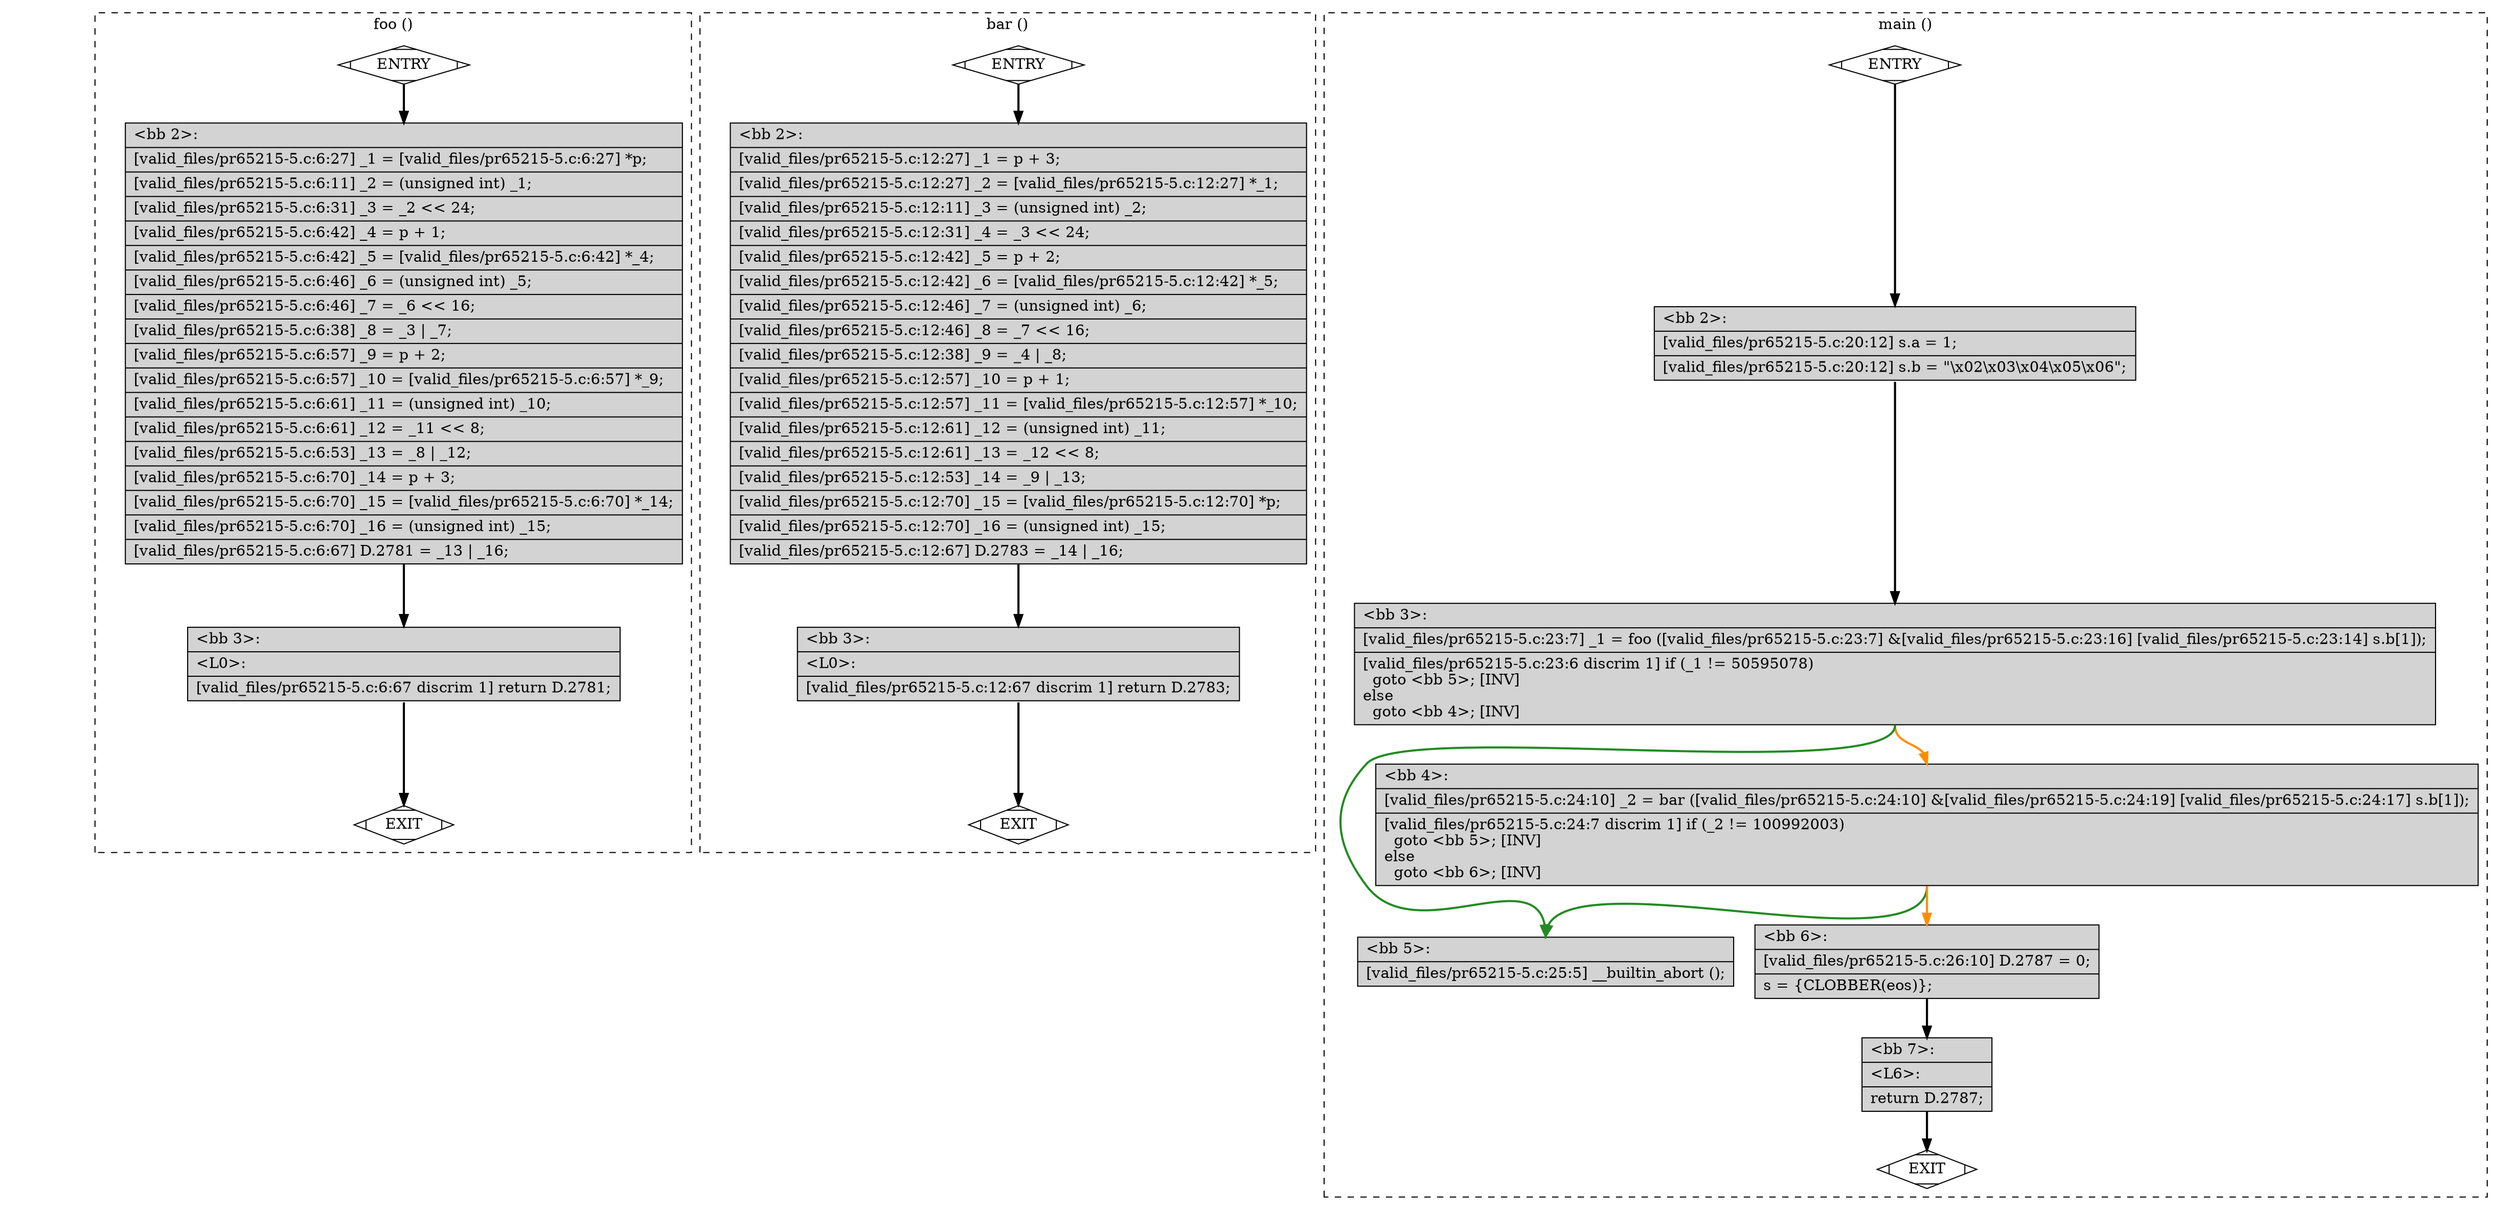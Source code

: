 digraph "a-pr65215-5.c.015t.cfg" {
overlap=false;
subgraph "cluster_foo" {
	style="dashed";
	color="black";
	label="foo ()";
	fn_0_basic_block_0 [shape=Mdiamond,style=filled,fillcolor=white,label="ENTRY"];

	fn_0_basic_block_1 [shape=Mdiamond,style=filled,fillcolor=white,label="EXIT"];

	fn_0_basic_block_2 [shape=record,style=filled,fillcolor=lightgrey,label="{\<bb\ 2\>:\l\
|[valid_files/pr65215-5.c:6:27]\ _1\ =\ [valid_files/pr65215-5.c:6:27]\ *p;\l\
|[valid_files/pr65215-5.c:6:11]\ _2\ =\ (unsigned\ int)\ _1;\l\
|[valid_files/pr65215-5.c:6:31]\ _3\ =\ _2\ \<\<\ 24;\l\
|[valid_files/pr65215-5.c:6:42]\ _4\ =\ p\ +\ 1;\l\
|[valid_files/pr65215-5.c:6:42]\ _5\ =\ [valid_files/pr65215-5.c:6:42]\ *_4;\l\
|[valid_files/pr65215-5.c:6:46]\ _6\ =\ (unsigned\ int)\ _5;\l\
|[valid_files/pr65215-5.c:6:46]\ _7\ =\ _6\ \<\<\ 16;\l\
|[valid_files/pr65215-5.c:6:38]\ _8\ =\ _3\ \|\ _7;\l\
|[valid_files/pr65215-5.c:6:57]\ _9\ =\ p\ +\ 2;\l\
|[valid_files/pr65215-5.c:6:57]\ _10\ =\ [valid_files/pr65215-5.c:6:57]\ *_9;\l\
|[valid_files/pr65215-5.c:6:61]\ _11\ =\ (unsigned\ int)\ _10;\l\
|[valid_files/pr65215-5.c:6:61]\ _12\ =\ _11\ \<\<\ 8;\l\
|[valid_files/pr65215-5.c:6:53]\ _13\ =\ _8\ \|\ _12;\l\
|[valid_files/pr65215-5.c:6:70]\ _14\ =\ p\ +\ 3;\l\
|[valid_files/pr65215-5.c:6:70]\ _15\ =\ [valid_files/pr65215-5.c:6:70]\ *_14;\l\
|[valid_files/pr65215-5.c:6:70]\ _16\ =\ (unsigned\ int)\ _15;\l\
|[valid_files/pr65215-5.c:6:67]\ D.2781\ =\ _13\ \|\ _16;\l\
}"];

	fn_0_basic_block_3 [shape=record,style=filled,fillcolor=lightgrey,label="{\<bb\ 3\>:\l\
|\<L0\>:\l\
|[valid_files/pr65215-5.c:6:67\ discrim\ 1]\ return\ D.2781;\l\
}"];

	fn_0_basic_block_0:s -> fn_0_basic_block_2:n [style="solid,bold",color=black,weight=100,constraint=true];
	fn_0_basic_block_2:s -> fn_0_basic_block_3:n [style="solid,bold",color=black,weight=100,constraint=true];
	fn_0_basic_block_3:s -> fn_0_basic_block_1:n [style="solid,bold",color=black,weight=10,constraint=true];
	fn_0_basic_block_0:s -> fn_0_basic_block_1:n [style="invis",constraint=true];
}
subgraph "cluster_bar" {
	style="dashed";
	color="black";
	label="bar ()";
	fn_1_basic_block_0 [shape=Mdiamond,style=filled,fillcolor=white,label="ENTRY"];

	fn_1_basic_block_1 [shape=Mdiamond,style=filled,fillcolor=white,label="EXIT"];

	fn_1_basic_block_2 [shape=record,style=filled,fillcolor=lightgrey,label="{\<bb\ 2\>:\l\
|[valid_files/pr65215-5.c:12:27]\ _1\ =\ p\ +\ 3;\l\
|[valid_files/pr65215-5.c:12:27]\ _2\ =\ [valid_files/pr65215-5.c:12:27]\ *_1;\l\
|[valid_files/pr65215-5.c:12:11]\ _3\ =\ (unsigned\ int)\ _2;\l\
|[valid_files/pr65215-5.c:12:31]\ _4\ =\ _3\ \<\<\ 24;\l\
|[valid_files/pr65215-5.c:12:42]\ _5\ =\ p\ +\ 2;\l\
|[valid_files/pr65215-5.c:12:42]\ _6\ =\ [valid_files/pr65215-5.c:12:42]\ *_5;\l\
|[valid_files/pr65215-5.c:12:46]\ _7\ =\ (unsigned\ int)\ _6;\l\
|[valid_files/pr65215-5.c:12:46]\ _8\ =\ _7\ \<\<\ 16;\l\
|[valid_files/pr65215-5.c:12:38]\ _9\ =\ _4\ \|\ _8;\l\
|[valid_files/pr65215-5.c:12:57]\ _10\ =\ p\ +\ 1;\l\
|[valid_files/pr65215-5.c:12:57]\ _11\ =\ [valid_files/pr65215-5.c:12:57]\ *_10;\l\
|[valid_files/pr65215-5.c:12:61]\ _12\ =\ (unsigned\ int)\ _11;\l\
|[valid_files/pr65215-5.c:12:61]\ _13\ =\ _12\ \<\<\ 8;\l\
|[valid_files/pr65215-5.c:12:53]\ _14\ =\ _9\ \|\ _13;\l\
|[valid_files/pr65215-5.c:12:70]\ _15\ =\ [valid_files/pr65215-5.c:12:70]\ *p;\l\
|[valid_files/pr65215-5.c:12:70]\ _16\ =\ (unsigned\ int)\ _15;\l\
|[valid_files/pr65215-5.c:12:67]\ D.2783\ =\ _14\ \|\ _16;\l\
}"];

	fn_1_basic_block_3 [shape=record,style=filled,fillcolor=lightgrey,label="{\<bb\ 3\>:\l\
|\<L0\>:\l\
|[valid_files/pr65215-5.c:12:67\ discrim\ 1]\ return\ D.2783;\l\
}"];

	fn_1_basic_block_0:s -> fn_1_basic_block_2:n [style="solid,bold",color=black,weight=100,constraint=true];
	fn_1_basic_block_2:s -> fn_1_basic_block_3:n [style="solid,bold",color=black,weight=100,constraint=true];
	fn_1_basic_block_3:s -> fn_1_basic_block_1:n [style="solid,bold",color=black,weight=10,constraint=true];
	fn_1_basic_block_0:s -> fn_1_basic_block_1:n [style="invis",constraint=true];
}
subgraph "cluster_main" {
	style="dashed";
	color="black";
	label="main ()";
	fn_2_basic_block_0 [shape=Mdiamond,style=filled,fillcolor=white,label="ENTRY"];

	fn_2_basic_block_1 [shape=Mdiamond,style=filled,fillcolor=white,label="EXIT"];

	fn_2_basic_block_2 [shape=record,style=filled,fillcolor=lightgrey,label="{\<bb\ 2\>:\l\
|[valid_files/pr65215-5.c:20:12]\ s.a\ =\ 1;\l\
|[valid_files/pr65215-5.c:20:12]\ s.b\ =\ \"\\x02\\x03\\x04\\x05\\x06\";\l\
}"];

	fn_2_basic_block_3 [shape=record,style=filled,fillcolor=lightgrey,label="{\<bb\ 3\>:\l\
|[valid_files/pr65215-5.c:23:7]\ _1\ =\ foo\ ([valid_files/pr65215-5.c:23:7]\ &[valid_files/pr65215-5.c:23:16]\ [valid_files/pr65215-5.c:23:14]\ s.b[1]);\l\
|[valid_files/pr65215-5.c:23:6\ discrim\ 1]\ if\ (_1\ !=\ 50595078)\l\
\ \ goto\ \<bb\ 5\>;\ [INV]\l\
else\l\
\ \ goto\ \<bb\ 4\>;\ [INV]\l\
}"];

	fn_2_basic_block_4 [shape=record,style=filled,fillcolor=lightgrey,label="{\<bb\ 4\>:\l\
|[valid_files/pr65215-5.c:24:10]\ _2\ =\ bar\ ([valid_files/pr65215-5.c:24:10]\ &[valid_files/pr65215-5.c:24:19]\ [valid_files/pr65215-5.c:24:17]\ s.b[1]);\l\
|[valid_files/pr65215-5.c:24:7\ discrim\ 1]\ if\ (_2\ !=\ 100992003)\l\
\ \ goto\ \<bb\ 5\>;\ [INV]\l\
else\l\
\ \ goto\ \<bb\ 6\>;\ [INV]\l\
}"];

	fn_2_basic_block_5 [shape=record,style=filled,fillcolor=lightgrey,label="{\<bb\ 5\>:\l\
|[valid_files/pr65215-5.c:25:5]\ __builtin_abort\ ();\l\
}"];

	fn_2_basic_block_6 [shape=record,style=filled,fillcolor=lightgrey,label="{\<bb\ 6\>:\l\
|[valid_files/pr65215-5.c:26:10]\ D.2787\ =\ 0;\l\
|s\ =\ \{CLOBBER(eos)\};\l\
}"];

	fn_2_basic_block_7 [shape=record,style=filled,fillcolor=lightgrey,label="{\<bb\ 7\>:\l\
|\<L6\>:\l\
|return\ D.2787;\l\
}"];

	fn_2_basic_block_0:s -> fn_2_basic_block_2:n [style="solid,bold",color=black,weight=100,constraint=true];
	fn_2_basic_block_2:s -> fn_2_basic_block_3:n [style="solid,bold",color=black,weight=100,constraint=true];
	fn_2_basic_block_3:s -> fn_2_basic_block_5:n [style="solid,bold",color=forestgreen,weight=10,constraint=true];
	fn_2_basic_block_3:s -> fn_2_basic_block_4:n [style="solid,bold",color=darkorange,weight=10,constraint=true];
	fn_2_basic_block_4:s -> fn_2_basic_block_5:n [style="solid,bold",color=forestgreen,weight=10,constraint=true];
	fn_2_basic_block_4:s -> fn_2_basic_block_6:n [style="solid,bold",color=darkorange,weight=10,constraint=true];
	fn_2_basic_block_6:s -> fn_2_basic_block_7:n [style="solid,bold",color=black,weight=100,constraint=true];
	fn_2_basic_block_7:s -> fn_2_basic_block_1:n [style="solid,bold",color=black,weight=10,constraint=true];
	fn_2_basic_block_0:s -> fn_2_basic_block_1:n [style="invis",constraint=true];
}
}
